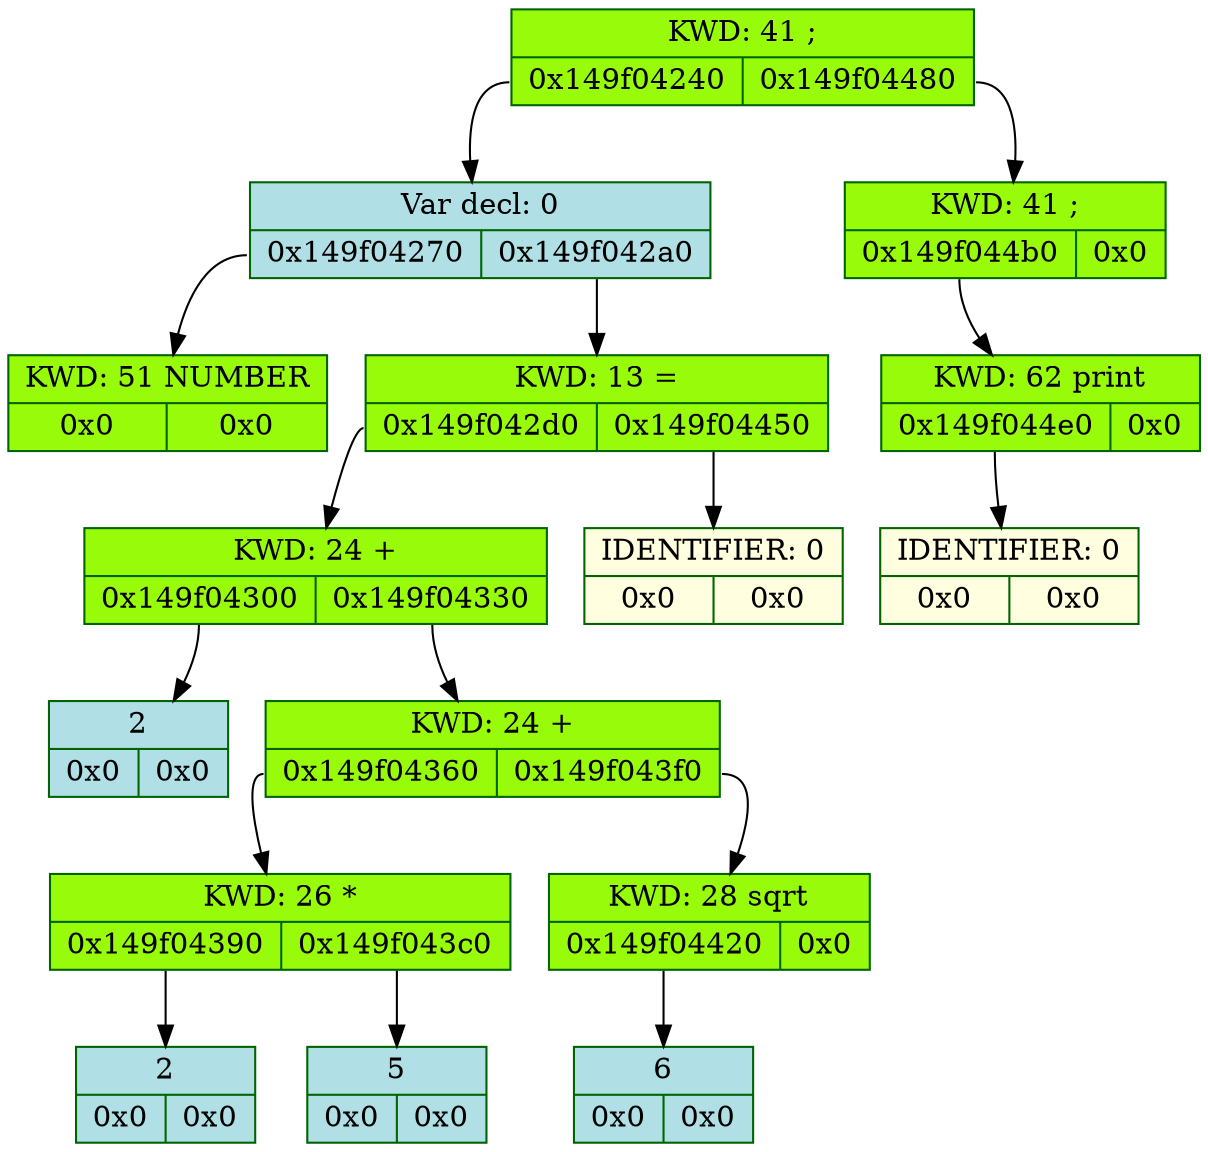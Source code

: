 digraph D{
	rankdir = TB

	node_5535449616 [color = "darkgreen", style = "filled", shape = "record", fillcolor = "#98FB9" label = "{KWD: 41 ;  | {<fl5535449616> 0x149f04240 | <fr5535449616> 0x149f04480}}"]
	node_5535449616: <fl5535449616> -> node_5535449664 [color = "black", arrowhead = "normal", label = ""]
	node_5535449664 [color = "darkgreen", style = "filled", shape = "record", fillcolor = "#B0E0E6" label = "{Var decl: 0 | {<fl5535449664> 0x149f04270 | <fr5535449664> 0x149f042a0}}"]
	node_5535449664: <fl5535449664> -> node_5535449712 [color = "black", arrowhead = "normal", label = ""]
	node_5535449712 [color = "darkgreen", style = "filled", shape = "record", fillcolor = "#98FB9" label = "{KWD: 51 NUMBER  | {<fl5535449712> 0x0 | <fr5535449712> 0x0}}"]
	node_5535449664: <fr5535449664> -> node_5535449760 [color = "black", arrowhead = "normal", label = ""]
	node_5535449760 [color = "darkgreen", style = "filled", shape = "record", fillcolor = "#98FB9" label = "{KWD: 13 =  | {<fl5535449760> 0x149f042d0 | <fr5535449760> 0x149f04450}}"]
	node_5535449760: <fl5535449760> -> node_5535449808 [color = "black", arrowhead = "normal", label = ""]
	node_5535449808 [color = "darkgreen", style = "filled", shape = "record", fillcolor = "#98FB9" label = "{KWD: 24 +  | {<fl5535449808> 0x149f04300 | <fr5535449808> 0x149f04330}}"]
	node_5535449808: <fl5535449808> -> node_5535449856 [color = "black", arrowhead = "normal", label = ""]
	node_5535449856 [color = "darkgreen", style = "filled", shape = "record", fillcolor = "#B0E0E6" label = "{2  | {<fl5535449856> 0x0 | <fr5535449856> 0x0}}"]
	node_5535449808: <fr5535449808> -> node_5535449904 [color = "black", arrowhead = "normal", label = ""]
	node_5535449904 [color = "darkgreen", style = "filled", shape = "record", fillcolor = "#98FB9" label = "{KWD: 24 +  | {<fl5535449904> 0x149f04360 | <fr5535449904> 0x149f043f0}}"]
	node_5535449904: <fl5535449904> -> node_5535449952 [color = "black", arrowhead = "normal", label = ""]
	node_5535449952 [color = "darkgreen", style = "filled", shape = "record", fillcolor = "#98FB9" label = "{KWD: 26 *  | {<fl5535449952> 0x149f04390 | <fr5535449952> 0x149f043c0}}"]
	node_5535449952: <fl5535449952> -> node_5535450000 [color = "black", arrowhead = "normal", label = ""]
	node_5535450000 [color = "darkgreen", style = "filled", shape = "record", fillcolor = "#B0E0E6" label = "{2  | {<fl5535450000> 0x0 | <fr5535450000> 0x0}}"]
	node_5535449952: <fr5535449952> -> node_5535450048 [color = "black", arrowhead = "normal", label = ""]
	node_5535450048 [color = "darkgreen", style = "filled", shape = "record", fillcolor = "#B0E0E6" label = "{5  | {<fl5535450048> 0x0 | <fr5535450048> 0x0}}"]
	node_5535449904: <fr5535449904> -> node_5535450096 [color = "black", arrowhead = "normal", label = ""]
	node_5535450096 [color = "darkgreen", style = "filled", shape = "record", fillcolor = "#98FB9" label = "{KWD: 28 sqrt  | {<fl5535450096> 0x149f04420 | <fr5535450096> 0x0}}"]
	node_5535450096: <fl5535450096> -> node_5535450144 [color = "black", arrowhead = "normal", label = ""]
	node_5535450144 [color = "darkgreen", style = "filled", shape = "record", fillcolor = "#B0E0E6" label = "{6  | {<fl5535450144> 0x0 | <fr5535450144> 0x0}}"]
	node_5535449760: <fr5535449760> -> node_5535450192 [color = "black", arrowhead = "normal", label = ""]
	node_5535450192 [color = "darkgreen", style = "filled", shape = "record", fillcolor = "#FFFFE0" label = "{IDENTIFIER: 0 | {<fl5535450192> 0x0 | <fr5535450192> 0x0}}"]
	node_5535449616: <fr5535449616> -> node_5535450240 [color = "black", arrowhead = "normal", label = ""]
	node_5535450240 [color = "darkgreen", style = "filled", shape = "record", fillcolor = "#98FB9" label = "{KWD: 41 ;  | {<fl5535450240> 0x149f044b0 | <fr5535450240> 0x0}}"]
	node_5535450240: <fl5535450240> -> node_5535450288 [color = "black", arrowhead = "normal", label = ""]
	node_5535450288 [color = "darkgreen", style = "filled", shape = "record", fillcolor = "#98FB9" label = "{KWD: 62 print  | {<fl5535450288> 0x149f044e0 | <fr5535450288> 0x0}}"]
	node_5535450288: <fl5535450288> -> node_5535450336 [color = "black", arrowhead = "normal", label = ""]
	node_5535450336 [color = "darkgreen", style = "filled", shape = "record", fillcolor = "#FFFFE0" label = "{IDENTIFIER: 0 | {<fl5535450336> 0x0 | <fr5535450336> 0x0}}"]
}